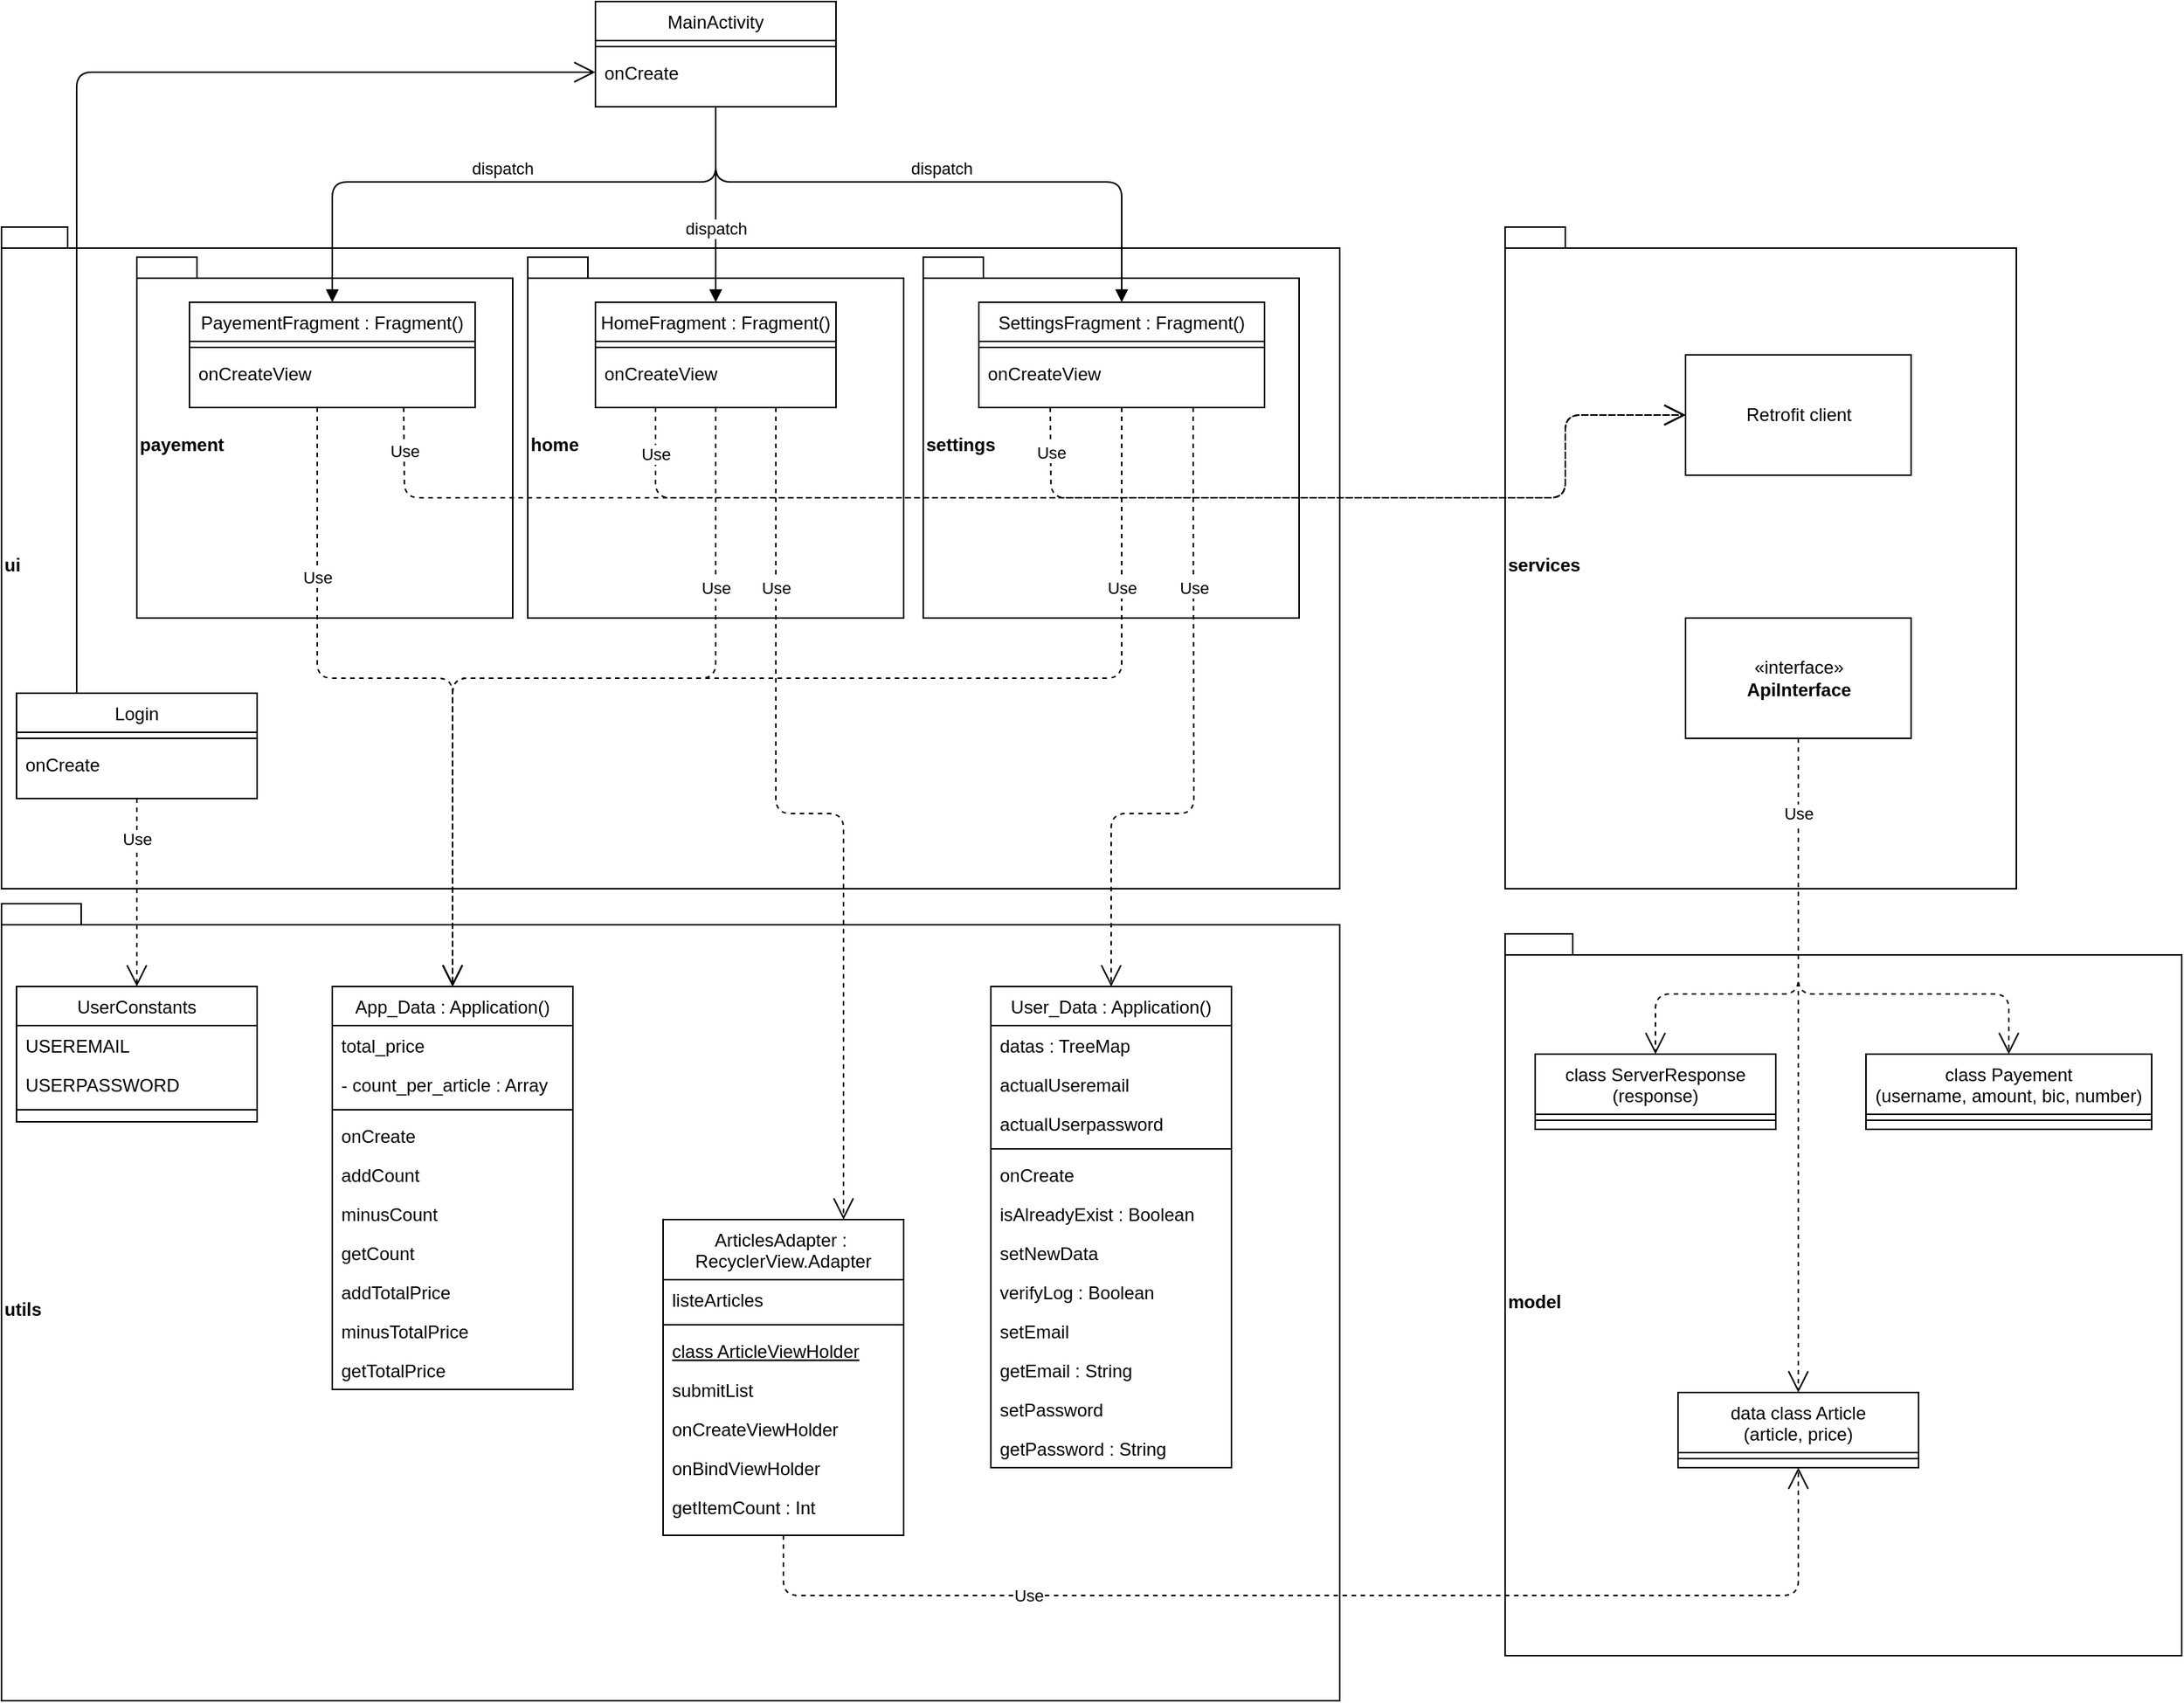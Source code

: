 <mxfile version="13.10.9" type="device"><diagram id="C5RBs43oDa-KdzZeNtuy" name="Page-1"><mxGraphModel dx="1599" dy="2527" grid="1" gridSize="10" guides="1" tooltips="1" connect="1" arrows="1" fold="1" page="1" pageScale="1" pageWidth="827" pageHeight="1169" math="0" shadow="0"><root><mxCell id="WIyWlLk6GJQsqaUBKTNV-0"/><mxCell id="WIyWlLk6GJQsqaUBKTNV-1" parent="WIyWlLk6GJQsqaUBKTNV-0"/><mxCell id="lRri1SCnU5KEi6W6dK1F-2" value="ui" style="shape=folder;fontStyle=1;spacingTop=10;tabWidth=40;tabHeight=14;tabPosition=left;html=1;align=left;" vertex="1" parent="WIyWlLk6GJQsqaUBKTNV-1"><mxGeometry x="1330" y="-90" width="890" height="440" as="geometry"/></mxCell><mxCell id="lRri1SCnU5KEi6W6dK1F-70" value="settings" style="shape=folder;fontStyle=1;spacingTop=10;tabWidth=40;tabHeight=14;tabPosition=left;html=1;align=left;" vertex="1" parent="WIyWlLk6GJQsqaUBKTNV-1"><mxGeometry x="1943" y="-70" width="250" height="240" as="geometry"/></mxCell><mxCell id="lRri1SCnU5KEi6W6dK1F-69" value="home" style="shape=folder;fontStyle=1;spacingTop=10;tabWidth=40;tabHeight=14;tabPosition=left;html=1;align=left;" vertex="1" parent="WIyWlLk6GJQsqaUBKTNV-1"><mxGeometry x="1680" y="-70" width="250" height="240" as="geometry"/></mxCell><mxCell id="lRri1SCnU5KEi6W6dK1F-68" value="payement" style="shape=folder;fontStyle=1;spacingTop=10;tabWidth=40;tabHeight=14;tabPosition=left;html=1;align=left;" vertex="1" parent="WIyWlLk6GJQsqaUBKTNV-1"><mxGeometry x="1420" y="-70" width="250" height="240" as="geometry"/></mxCell><mxCell id="lRri1SCnU5KEi6W6dK1F-0" value="model" style="shape=folder;fontStyle=1;spacingTop=10;tabWidth=40;tabHeight=14;tabPosition=left;html=1;align=left;" vertex="1" parent="WIyWlLk6GJQsqaUBKTNV-1"><mxGeometry x="2330" y="380" width="450" height="480" as="geometry"/></mxCell><mxCell id="lRri1SCnU5KEi6W6dK1F-1" value="services" style="shape=folder;fontStyle=1;spacingTop=10;tabWidth=40;tabHeight=14;tabPosition=left;html=1;align=left;" vertex="1" parent="WIyWlLk6GJQsqaUBKTNV-1"><mxGeometry x="2330" y="-90" width="340" height="440" as="geometry"/></mxCell><mxCell id="lRri1SCnU5KEi6W6dK1F-3" value="utils" style="shape=folder;fontStyle=1;spacingTop=10;tabWidth=40;tabHeight=14;tabPosition=left;html=1;align=left;" vertex="1" parent="WIyWlLk6GJQsqaUBKTNV-1"><mxGeometry x="1330" y="360" width="890" height="530" as="geometry"/></mxCell><mxCell id="lRri1SCnU5KEi6W6dK1F-4" value="MainActivity" style="swimlane;fontStyle=0;align=center;verticalAlign=top;childLayout=stackLayout;horizontal=1;startSize=26;horizontalStack=0;resizeParent=1;resizeLast=0;collapsible=1;marginBottom=0;rounded=0;shadow=0;strokeWidth=1;" vertex="1" parent="WIyWlLk6GJQsqaUBKTNV-1"><mxGeometry x="1725" y="-240" width="160" height="70" as="geometry"><mxRectangle x="550" y="140" width="160" height="26" as="alternateBounds"/></mxGeometry></mxCell><mxCell id="lRri1SCnU5KEi6W6dK1F-5" value="" style="line;html=1;strokeWidth=1;align=left;verticalAlign=middle;spacingTop=-1;spacingLeft=3;spacingRight=3;rotatable=0;labelPosition=right;points=[];portConstraint=eastwest;" vertex="1" parent="lRri1SCnU5KEi6W6dK1F-4"><mxGeometry y="26" width="160" height="8" as="geometry"/></mxCell><mxCell id="lRri1SCnU5KEi6W6dK1F-6" value="onCreate" style="text;align=left;verticalAlign=top;spacingLeft=4;spacingRight=4;overflow=hidden;rotatable=0;points=[[0,0.5],[1,0.5]];portConstraint=eastwest;" vertex="1" parent="lRri1SCnU5KEi6W6dK1F-4"><mxGeometry y="34" width="160" height="26" as="geometry"/></mxCell><mxCell id="lRri1SCnU5KEi6W6dK1F-7" value="Login" style="swimlane;fontStyle=0;align=center;verticalAlign=top;childLayout=stackLayout;horizontal=1;startSize=26;horizontalStack=0;resizeParent=1;resizeLast=0;collapsible=1;marginBottom=0;rounded=0;shadow=0;strokeWidth=1;" vertex="1" parent="WIyWlLk6GJQsqaUBKTNV-1"><mxGeometry x="1340" y="220" width="160" height="70" as="geometry"><mxRectangle x="230" y="140" width="160" height="26" as="alternateBounds"/></mxGeometry></mxCell><mxCell id="lRri1SCnU5KEi6W6dK1F-8" value="" style="line;html=1;strokeWidth=1;align=left;verticalAlign=middle;spacingTop=-1;spacingLeft=3;spacingRight=3;rotatable=0;labelPosition=right;points=[];portConstraint=eastwest;" vertex="1" parent="lRri1SCnU5KEi6W6dK1F-7"><mxGeometry y="26" width="160" height="8" as="geometry"/></mxCell><mxCell id="lRri1SCnU5KEi6W6dK1F-9" value="onCreate" style="text;align=left;verticalAlign=top;spacingLeft=4;spacingRight=4;overflow=hidden;rotatable=0;points=[[0,0.5],[1,0.5]];portConstraint=eastwest;" vertex="1" parent="lRri1SCnU5KEi6W6dK1F-7"><mxGeometry y="34" width="160" height="26" as="geometry"/></mxCell><mxCell id="lRri1SCnU5KEi6W6dK1F-10" value="UserConstants" style="swimlane;fontStyle=0;align=center;verticalAlign=top;childLayout=stackLayout;horizontal=1;startSize=26;horizontalStack=0;resizeParent=1;resizeLast=0;collapsible=1;marginBottom=0;rounded=0;shadow=0;strokeWidth=1;" vertex="1" parent="WIyWlLk6GJQsqaUBKTNV-1"><mxGeometry x="1340" y="415" width="160" height="90" as="geometry"><mxRectangle x="130" y="380" width="160" height="26" as="alternateBounds"/></mxGeometry></mxCell><mxCell id="lRri1SCnU5KEi6W6dK1F-11" value="USEREMAIL" style="text;align=left;verticalAlign=top;spacingLeft=4;spacingRight=4;overflow=hidden;rotatable=0;points=[[0,0.5],[1,0.5]];portConstraint=eastwest;" vertex="1" parent="lRri1SCnU5KEi6W6dK1F-10"><mxGeometry y="26" width="160" height="26" as="geometry"/></mxCell><mxCell id="lRri1SCnU5KEi6W6dK1F-12" value="USERPASSWORD" style="text;align=left;verticalAlign=top;spacingLeft=4;spacingRight=4;overflow=hidden;rotatable=0;points=[[0,0.5],[1,0.5]];portConstraint=eastwest;rounded=0;shadow=0;html=0;" vertex="1" parent="lRri1SCnU5KEi6W6dK1F-10"><mxGeometry y="52" width="160" height="26" as="geometry"/></mxCell><mxCell id="lRri1SCnU5KEi6W6dK1F-13" value="" style="line;html=1;strokeWidth=1;align=left;verticalAlign=middle;spacingTop=-1;spacingLeft=3;spacingRight=3;rotatable=0;labelPosition=right;points=[];portConstraint=eastwest;" vertex="1" parent="lRri1SCnU5KEi6W6dK1F-10"><mxGeometry y="78" width="160" height="8" as="geometry"/></mxCell><mxCell id="lRri1SCnU5KEi6W6dK1F-14" value="Retrofit client" style="html=1;" vertex="1" parent="WIyWlLk6GJQsqaUBKTNV-1"><mxGeometry x="2450" y="-5" width="150" height="80" as="geometry"/></mxCell><mxCell id="lRri1SCnU5KEi6W6dK1F-15" value="«interface»&lt;br&gt;&lt;b&gt;ApiInterface&lt;/b&gt;" style="html=1;" vertex="1" parent="WIyWlLk6GJQsqaUBKTNV-1"><mxGeometry x="2450" y="170" width="150" height="80" as="geometry"/></mxCell><mxCell id="lRri1SCnU5KEi6W6dK1F-16" value="SettingsFragment : Fragment()" style="swimlane;fontStyle=0;align=center;verticalAlign=top;childLayout=stackLayout;horizontal=1;startSize=26;horizontalStack=0;resizeParent=1;resizeLast=0;collapsible=1;marginBottom=0;rounded=0;shadow=0;strokeWidth=1;" vertex="1" parent="WIyWlLk6GJQsqaUBKTNV-1"><mxGeometry x="1980" y="-40" width="190" height="70" as="geometry"><mxRectangle x="340" y="380" width="170" height="26" as="alternateBounds"/></mxGeometry></mxCell><mxCell id="lRri1SCnU5KEi6W6dK1F-17" value="" style="line;html=1;strokeWidth=1;align=left;verticalAlign=middle;spacingTop=-1;spacingLeft=3;spacingRight=3;rotatable=0;labelPosition=right;points=[];portConstraint=eastwest;" vertex="1" parent="lRri1SCnU5KEi6W6dK1F-16"><mxGeometry y="26" width="190" height="8" as="geometry"/></mxCell><mxCell id="lRri1SCnU5KEi6W6dK1F-18" value="onCreateView" style="text;align=left;verticalAlign=top;spacingLeft=4;spacingRight=4;overflow=hidden;rotatable=0;points=[[0,0.5],[1,0.5]];portConstraint=eastwest;" vertex="1" parent="lRri1SCnU5KEi6W6dK1F-16"><mxGeometry y="34" width="190" height="26" as="geometry"/></mxCell><mxCell id="lRri1SCnU5KEi6W6dK1F-19" value="HomeFragment : Fragment()" style="swimlane;fontStyle=0;align=center;verticalAlign=top;childLayout=stackLayout;horizontal=1;startSize=26;horizontalStack=0;resizeParent=1;resizeLast=0;collapsible=1;marginBottom=0;rounded=0;shadow=0;strokeWidth=1;" vertex="1" parent="WIyWlLk6GJQsqaUBKTNV-1"><mxGeometry x="1725" y="-40" width="160" height="70" as="geometry"><mxRectangle x="340" y="380" width="170" height="26" as="alternateBounds"/></mxGeometry></mxCell><mxCell id="lRri1SCnU5KEi6W6dK1F-20" value="" style="line;html=1;strokeWidth=1;align=left;verticalAlign=middle;spacingTop=-1;spacingLeft=3;spacingRight=3;rotatable=0;labelPosition=right;points=[];portConstraint=eastwest;" vertex="1" parent="lRri1SCnU5KEi6W6dK1F-19"><mxGeometry y="26" width="160" height="8" as="geometry"/></mxCell><mxCell id="lRri1SCnU5KEi6W6dK1F-21" value="onCreateView" style="text;align=left;verticalAlign=top;spacingLeft=4;spacingRight=4;overflow=hidden;rotatable=0;points=[[0,0.5],[1,0.5]];portConstraint=eastwest;" vertex="1" parent="lRri1SCnU5KEi6W6dK1F-19"><mxGeometry y="34" width="160" height="26" as="geometry"/></mxCell><mxCell id="lRri1SCnU5KEi6W6dK1F-22" value="PayementFragment : Fragment()" style="swimlane;fontStyle=0;align=center;verticalAlign=top;childLayout=stackLayout;horizontal=1;startSize=26;horizontalStack=0;resizeParent=1;resizeLast=0;collapsible=1;marginBottom=0;rounded=0;shadow=0;strokeWidth=1;" vertex="1" parent="WIyWlLk6GJQsqaUBKTNV-1"><mxGeometry x="1455" y="-40" width="190" height="70" as="geometry"><mxRectangle x="340" y="380" width="170" height="26" as="alternateBounds"/></mxGeometry></mxCell><mxCell id="lRri1SCnU5KEi6W6dK1F-23" value="" style="line;html=1;strokeWidth=1;align=left;verticalAlign=middle;spacingTop=-1;spacingLeft=3;spacingRight=3;rotatable=0;labelPosition=right;points=[];portConstraint=eastwest;" vertex="1" parent="lRri1SCnU5KEi6W6dK1F-22"><mxGeometry y="26" width="190" height="8" as="geometry"/></mxCell><mxCell id="lRri1SCnU5KEi6W6dK1F-24" value="onCreateView" style="text;align=left;verticalAlign=top;spacingLeft=4;spacingRight=4;overflow=hidden;rotatable=0;points=[[0,0.5],[1,0.5]];portConstraint=eastwest;" vertex="1" parent="lRri1SCnU5KEi6W6dK1F-22"><mxGeometry y="34" width="190" height="26" as="geometry"/></mxCell><mxCell id="lRri1SCnU5KEi6W6dK1F-29" value="class Payement&#10;(username, amount, bic, number)" style="swimlane;fontStyle=0;align=center;verticalAlign=top;childLayout=stackLayout;horizontal=1;startSize=40;horizontalStack=0;resizeParent=1;resizeLast=0;collapsible=1;marginBottom=0;rounded=0;shadow=0;strokeWidth=1;" vertex="1" parent="WIyWlLk6GJQsqaUBKTNV-1"><mxGeometry x="2570" y="460" width="190" height="50" as="geometry"><mxRectangle x="230" y="140" width="160" height="26" as="alternateBounds"/></mxGeometry></mxCell><mxCell id="lRri1SCnU5KEi6W6dK1F-30" value="" style="line;html=1;strokeWidth=1;align=left;verticalAlign=middle;spacingTop=-1;spacingLeft=3;spacingRight=3;rotatable=0;labelPosition=right;points=[];portConstraint=eastwest;" vertex="1" parent="lRri1SCnU5KEi6W6dK1F-29"><mxGeometry y="40" width="190" height="8" as="geometry"/></mxCell><mxCell id="lRri1SCnU5KEi6W6dK1F-31" value="class ServerResponse&#10;(response)" style="swimlane;fontStyle=0;align=center;verticalAlign=top;childLayout=stackLayout;horizontal=1;startSize=40;horizontalStack=0;resizeParent=1;resizeLast=0;collapsible=1;marginBottom=0;rounded=0;shadow=0;strokeWidth=1;" vertex="1" parent="WIyWlLk6GJQsqaUBKTNV-1"><mxGeometry x="2350" y="460" width="160" height="50" as="geometry"><mxRectangle x="230" y="140" width="160" height="26" as="alternateBounds"/></mxGeometry></mxCell><mxCell id="lRri1SCnU5KEi6W6dK1F-32" value="" style="line;html=1;strokeWidth=1;align=left;verticalAlign=middle;spacingTop=-1;spacingLeft=3;spacingRight=3;rotatable=0;labelPosition=right;points=[];portConstraint=eastwest;" vertex="1" parent="lRri1SCnU5KEi6W6dK1F-31"><mxGeometry y="40" width="160" height="8" as="geometry"/></mxCell><mxCell id="lRri1SCnU5KEi6W6dK1F-33" value="data class Article&#10;(article, price)" style="swimlane;fontStyle=0;align=center;verticalAlign=top;childLayout=stackLayout;horizontal=1;startSize=40;horizontalStack=0;resizeParent=1;resizeLast=0;collapsible=1;marginBottom=0;rounded=0;shadow=0;strokeWidth=1;" vertex="1" parent="WIyWlLk6GJQsqaUBKTNV-1"><mxGeometry x="2445" y="685" width="160" height="50" as="geometry"><mxRectangle x="230" y="140" width="160" height="26" as="alternateBounds"/></mxGeometry></mxCell><mxCell id="lRri1SCnU5KEi6W6dK1F-34" value="" style="line;html=1;strokeWidth=1;align=left;verticalAlign=middle;spacingTop=-1;spacingLeft=3;spacingRight=3;rotatable=0;labelPosition=right;points=[];portConstraint=eastwest;" vertex="1" parent="lRri1SCnU5KEi6W6dK1F-33"><mxGeometry y="40" width="160" height="8" as="geometry"/></mxCell><mxCell id="lRri1SCnU5KEi6W6dK1F-35" value="App_Data : Application()" style="swimlane;fontStyle=0;align=center;verticalAlign=top;childLayout=stackLayout;horizontal=1;startSize=26;horizontalStack=0;resizeParent=1;resizeLast=0;collapsible=1;marginBottom=0;rounded=0;shadow=0;strokeWidth=1;" vertex="1" parent="WIyWlLk6GJQsqaUBKTNV-1"><mxGeometry x="1550" y="415" width="160" height="268" as="geometry"><mxRectangle x="130" y="380" width="160" height="26" as="alternateBounds"/></mxGeometry></mxCell><mxCell id="lRri1SCnU5KEi6W6dK1F-36" value="total_price" style="text;align=left;verticalAlign=top;spacingLeft=4;spacingRight=4;overflow=hidden;rotatable=0;points=[[0,0.5],[1,0.5]];portConstraint=eastwest;" vertex="1" parent="lRri1SCnU5KEi6W6dK1F-35"><mxGeometry y="26" width="160" height="26" as="geometry"/></mxCell><mxCell id="lRri1SCnU5KEi6W6dK1F-37" value="- count_per_article : Array" style="text;align=left;verticalAlign=top;spacingLeft=4;spacingRight=4;overflow=hidden;rotatable=0;points=[[0,0.5],[1,0.5]];portConstraint=eastwest;rounded=0;shadow=0;html=0;" vertex="1" parent="lRri1SCnU5KEi6W6dK1F-35"><mxGeometry y="52" width="160" height="26" as="geometry"/></mxCell><mxCell id="lRri1SCnU5KEi6W6dK1F-38" value="" style="line;html=1;strokeWidth=1;align=left;verticalAlign=middle;spacingTop=-1;spacingLeft=3;spacingRight=3;rotatable=0;labelPosition=right;points=[];portConstraint=eastwest;" vertex="1" parent="lRri1SCnU5KEi6W6dK1F-35"><mxGeometry y="78" width="160" height="8" as="geometry"/></mxCell><mxCell id="lRri1SCnU5KEi6W6dK1F-39" value="onCreate" style="text;align=left;verticalAlign=top;spacingLeft=4;spacingRight=4;overflow=hidden;rotatable=0;points=[[0,0.5],[1,0.5]];portConstraint=eastwest;fontStyle=0" vertex="1" parent="lRri1SCnU5KEi6W6dK1F-35"><mxGeometry y="86" width="160" height="26" as="geometry"/></mxCell><mxCell id="lRri1SCnU5KEi6W6dK1F-40" value="addCount" style="text;align=left;verticalAlign=top;spacingLeft=4;spacingRight=4;overflow=hidden;rotatable=0;points=[[0,0.5],[1,0.5]];portConstraint=eastwest;fontStyle=0" vertex="1" parent="lRri1SCnU5KEi6W6dK1F-35"><mxGeometry y="112" width="160" height="26" as="geometry"/></mxCell><mxCell id="lRri1SCnU5KEi6W6dK1F-41" value="minusCount" style="text;align=left;verticalAlign=top;spacingLeft=4;spacingRight=4;overflow=hidden;rotatable=0;points=[[0,0.5],[1,0.5]];portConstraint=eastwest;" vertex="1" parent="lRri1SCnU5KEi6W6dK1F-35"><mxGeometry y="138" width="160" height="26" as="geometry"/></mxCell><mxCell id="lRri1SCnU5KEi6W6dK1F-42" value="getCount" style="text;align=left;verticalAlign=top;spacingLeft=4;spacingRight=4;overflow=hidden;rotatable=0;points=[[0,0.5],[1,0.5]];portConstraint=eastwest;" vertex="1" parent="lRri1SCnU5KEi6W6dK1F-35"><mxGeometry y="164" width="160" height="26" as="geometry"/></mxCell><mxCell id="lRri1SCnU5KEi6W6dK1F-43" value="addTotalPrice" style="text;align=left;verticalAlign=top;spacingLeft=4;spacingRight=4;overflow=hidden;rotatable=0;points=[[0,0.5],[1,0.5]];portConstraint=eastwest;" vertex="1" parent="lRri1SCnU5KEi6W6dK1F-35"><mxGeometry y="190" width="160" height="26" as="geometry"/></mxCell><mxCell id="lRri1SCnU5KEi6W6dK1F-44" value="minusTotalPrice" style="text;align=left;verticalAlign=top;spacingLeft=4;spacingRight=4;overflow=hidden;rotatable=0;points=[[0,0.5],[1,0.5]];portConstraint=eastwest;" vertex="1" parent="lRri1SCnU5KEi6W6dK1F-35"><mxGeometry y="216" width="160" height="26" as="geometry"/></mxCell><mxCell id="lRri1SCnU5KEi6W6dK1F-45" value="getTotalPrice" style="text;align=left;verticalAlign=top;spacingLeft=4;spacingRight=4;overflow=hidden;rotatable=0;points=[[0,0.5],[1,0.5]];portConstraint=eastwest;" vertex="1" parent="lRri1SCnU5KEi6W6dK1F-35"><mxGeometry y="242" width="160" height="26" as="geometry"/></mxCell><mxCell id="lRri1SCnU5KEi6W6dK1F-46" value="User_Data : Application()" style="swimlane;fontStyle=0;align=center;verticalAlign=top;childLayout=stackLayout;horizontal=1;startSize=26;horizontalStack=0;resizeParent=1;resizeLast=0;collapsible=1;marginBottom=0;rounded=0;shadow=0;strokeWidth=1;" vertex="1" parent="WIyWlLk6GJQsqaUBKTNV-1"><mxGeometry x="1988" y="415" width="160" height="320" as="geometry"><mxRectangle x="130" y="380" width="160" height="26" as="alternateBounds"/></mxGeometry></mxCell><mxCell id="lRri1SCnU5KEi6W6dK1F-47" value="datas : TreeMap" style="text;align=left;verticalAlign=top;spacingLeft=4;spacingRight=4;overflow=hidden;rotatable=0;points=[[0,0.5],[1,0.5]];portConstraint=eastwest;" vertex="1" parent="lRri1SCnU5KEi6W6dK1F-46"><mxGeometry y="26" width="160" height="26" as="geometry"/></mxCell><mxCell id="lRri1SCnU5KEi6W6dK1F-48" value="actualUseremail" style="text;align=left;verticalAlign=top;spacingLeft=4;spacingRight=4;overflow=hidden;rotatable=0;points=[[0,0.5],[1,0.5]];portConstraint=eastwest;rounded=0;shadow=0;html=0;" vertex="1" parent="lRri1SCnU5KEi6W6dK1F-46"><mxGeometry y="52" width="160" height="26" as="geometry"/></mxCell><mxCell id="lRri1SCnU5KEi6W6dK1F-49" value="actualUserpassword" style="text;align=left;verticalAlign=top;spacingLeft=4;spacingRight=4;overflow=hidden;rotatable=0;points=[[0,0.5],[1,0.5]];portConstraint=eastwest;rounded=0;shadow=0;html=0;" vertex="1" parent="lRri1SCnU5KEi6W6dK1F-46"><mxGeometry y="78" width="160" height="26" as="geometry"/></mxCell><mxCell id="lRri1SCnU5KEi6W6dK1F-50" value="" style="line;html=1;strokeWidth=1;align=left;verticalAlign=middle;spacingTop=-1;spacingLeft=3;spacingRight=3;rotatable=0;labelPosition=right;points=[];portConstraint=eastwest;" vertex="1" parent="lRri1SCnU5KEi6W6dK1F-46"><mxGeometry y="104" width="160" height="8" as="geometry"/></mxCell><mxCell id="lRri1SCnU5KEi6W6dK1F-51" value="onCreate" style="text;align=left;verticalAlign=top;spacingLeft=4;spacingRight=4;overflow=hidden;rotatable=0;points=[[0,0.5],[1,0.5]];portConstraint=eastwest;fontStyle=0" vertex="1" parent="lRri1SCnU5KEi6W6dK1F-46"><mxGeometry y="112" width="160" height="26" as="geometry"/></mxCell><mxCell id="lRri1SCnU5KEi6W6dK1F-52" value="isAlreadyExist : Boolean" style="text;align=left;verticalAlign=top;spacingLeft=4;spacingRight=4;overflow=hidden;rotatable=0;points=[[0,0.5],[1,0.5]];portConstraint=eastwest;" vertex="1" parent="lRri1SCnU5KEi6W6dK1F-46"><mxGeometry y="138" width="160" height="26" as="geometry"/></mxCell><mxCell id="lRri1SCnU5KEi6W6dK1F-53" value="setNewData" style="text;align=left;verticalAlign=top;spacingLeft=4;spacingRight=4;overflow=hidden;rotatable=0;points=[[0,0.5],[1,0.5]];portConstraint=eastwest;" vertex="1" parent="lRri1SCnU5KEi6W6dK1F-46"><mxGeometry y="164" width="160" height="26" as="geometry"/></mxCell><mxCell id="lRri1SCnU5KEi6W6dK1F-54" value="verifyLog : Boolean" style="text;align=left;verticalAlign=top;spacingLeft=4;spacingRight=4;overflow=hidden;rotatable=0;points=[[0,0.5],[1,0.5]];portConstraint=eastwest;" vertex="1" parent="lRri1SCnU5KEi6W6dK1F-46"><mxGeometry y="190" width="160" height="26" as="geometry"/></mxCell><mxCell id="lRri1SCnU5KEi6W6dK1F-55" value="setEmail" style="text;align=left;verticalAlign=top;spacingLeft=4;spacingRight=4;overflow=hidden;rotatable=0;points=[[0,0.5],[1,0.5]];portConstraint=eastwest;" vertex="1" parent="lRri1SCnU5KEi6W6dK1F-46"><mxGeometry y="216" width="160" height="26" as="geometry"/></mxCell><mxCell id="lRri1SCnU5KEi6W6dK1F-56" value="getEmail : String" style="text;align=left;verticalAlign=top;spacingLeft=4;spacingRight=4;overflow=hidden;rotatable=0;points=[[0,0.5],[1,0.5]];portConstraint=eastwest;" vertex="1" parent="lRri1SCnU5KEi6W6dK1F-46"><mxGeometry y="242" width="160" height="26" as="geometry"/></mxCell><mxCell id="lRri1SCnU5KEi6W6dK1F-57" value="setPassword" style="text;align=left;verticalAlign=top;spacingLeft=4;spacingRight=4;overflow=hidden;rotatable=0;points=[[0,0.5],[1,0.5]];portConstraint=eastwest;" vertex="1" parent="lRri1SCnU5KEi6W6dK1F-46"><mxGeometry y="268" width="160" height="26" as="geometry"/></mxCell><mxCell id="lRri1SCnU5KEi6W6dK1F-58" value="getPassword : String" style="text;align=left;verticalAlign=top;spacingLeft=4;spacingRight=4;overflow=hidden;rotatable=0;points=[[0,0.5],[1,0.5]];portConstraint=eastwest;" vertex="1" parent="lRri1SCnU5KEi6W6dK1F-46"><mxGeometry y="294" width="160" height="26" as="geometry"/></mxCell><mxCell id="lRri1SCnU5KEi6W6dK1F-59" value="ArticlesAdapter : &#10;RecyclerView.Adapter" style="swimlane;fontStyle=0;align=center;verticalAlign=top;childLayout=stackLayout;horizontal=1;startSize=40;horizontalStack=0;resizeParent=1;resizeLast=0;collapsible=1;marginBottom=0;rounded=0;shadow=0;strokeWidth=1;" vertex="1" parent="WIyWlLk6GJQsqaUBKTNV-1"><mxGeometry x="1770" y="570" width="160" height="210" as="geometry"><mxRectangle x="10" y="140" width="160" height="26" as="alternateBounds"/></mxGeometry></mxCell><mxCell id="lRri1SCnU5KEi6W6dK1F-60" value="listeArticles" style="text;align=left;verticalAlign=top;spacingLeft=4;spacingRight=4;overflow=hidden;rotatable=0;points=[[0,0.5],[1,0.5]];portConstraint=eastwest;" vertex="1" parent="lRri1SCnU5KEi6W6dK1F-59"><mxGeometry y="40" width="160" height="26" as="geometry"/></mxCell><mxCell id="lRri1SCnU5KEi6W6dK1F-61" value="" style="line;html=1;strokeWidth=1;align=left;verticalAlign=middle;spacingTop=-1;spacingLeft=3;spacingRight=3;rotatable=0;labelPosition=right;points=[];portConstraint=eastwest;" vertex="1" parent="lRri1SCnU5KEi6W6dK1F-59"><mxGeometry y="66" width="160" height="8" as="geometry"/></mxCell><mxCell id="lRri1SCnU5KEi6W6dK1F-62" value="class ArticleViewHolder" style="text;align=left;verticalAlign=top;spacingLeft=4;spacingRight=4;overflow=hidden;rotatable=0;points=[[0,0.5],[1,0.5]];portConstraint=eastwest;fontStyle=4" vertex="1" parent="lRri1SCnU5KEi6W6dK1F-59"><mxGeometry y="74" width="160" height="26" as="geometry"/></mxCell><mxCell id="lRri1SCnU5KEi6W6dK1F-63" value="submitList" style="text;align=left;verticalAlign=top;spacingLeft=4;spacingRight=4;overflow=hidden;rotatable=0;points=[[0,0.5],[1,0.5]];portConstraint=eastwest;" vertex="1" parent="lRri1SCnU5KEi6W6dK1F-59"><mxGeometry y="100" width="160" height="26" as="geometry"/></mxCell><mxCell id="lRri1SCnU5KEi6W6dK1F-64" value="onCreateViewHolder" style="text;align=left;verticalAlign=top;spacingLeft=4;spacingRight=4;overflow=hidden;rotatable=0;points=[[0,0.5],[1,0.5]];portConstraint=eastwest;" vertex="1" parent="lRri1SCnU5KEi6W6dK1F-59"><mxGeometry y="126" width="160" height="26" as="geometry"/></mxCell><mxCell id="lRri1SCnU5KEi6W6dK1F-65" value="onBindViewHolder" style="text;align=left;verticalAlign=top;spacingLeft=4;spacingRight=4;overflow=hidden;rotatable=0;points=[[0,0.5],[1,0.5]];portConstraint=eastwest;" vertex="1" parent="lRri1SCnU5KEi6W6dK1F-59"><mxGeometry y="152" width="160" height="26" as="geometry"/></mxCell><mxCell id="lRri1SCnU5KEi6W6dK1F-66" value="getItemCount : Int" style="text;align=left;verticalAlign=top;spacingLeft=4;spacingRight=4;overflow=hidden;rotatable=0;points=[[0,0.5],[1,0.5]];portConstraint=eastwest;" vertex="1" parent="lRri1SCnU5KEi6W6dK1F-59"><mxGeometry y="178" width="160" height="26" as="geometry"/></mxCell><mxCell id="lRri1SCnU5KEi6W6dK1F-72" value="dispatch" style="html=1;verticalAlign=bottom;endArrow=block;exitX=0.5;exitY=1;exitDx=0;exitDy=0;entryX=0.5;entryY=0;entryDx=0;entryDy=0;" edge="1" parent="WIyWlLk6GJQsqaUBKTNV-1" source="lRri1SCnU5KEi6W6dK1F-4" target="lRri1SCnU5KEi6W6dK1F-19"><mxGeometry x="0.385" width="80" relative="1" as="geometry"><mxPoint x="1750" y="-95.5" as="sourcePoint"/><mxPoint x="1830" y="-95.5" as="targetPoint"/><mxPoint as="offset"/></mxGeometry></mxCell><mxCell id="lRri1SCnU5KEi6W6dK1F-73" value="dispatch" style="html=1;verticalAlign=bottom;endArrow=block;exitX=0.5;exitY=1;exitDx=0;exitDy=0;entryX=0.5;entryY=0;entryDx=0;entryDy=0;" edge="1" parent="WIyWlLk6GJQsqaUBKTNV-1" source="lRri1SCnU5KEi6W6dK1F-4" target="lRri1SCnU5KEi6W6dK1F-16"><mxGeometry width="80" relative="1" as="geometry"><mxPoint x="1943" y="-140" as="sourcePoint"/><mxPoint x="2023" y="-140" as="targetPoint"/><Array as="points"><mxPoint x="1805" y="-120"/><mxPoint x="2075" y="-120"/></Array></mxGeometry></mxCell><mxCell id="lRri1SCnU5KEi6W6dK1F-74" value="dispatch" style="html=1;verticalAlign=bottom;endArrow=block;exitX=0.5;exitY=1;exitDx=0;exitDy=0;entryX=0.5;entryY=0;entryDx=0;entryDy=0;" edge="1" parent="WIyWlLk6GJQsqaUBKTNV-1" source="lRri1SCnU5KEi6W6dK1F-4" target="lRri1SCnU5KEi6W6dK1F-22"><mxGeometry width="80" relative="1" as="geometry"><mxPoint x="1654" y="-140" as="sourcePoint"/><mxPoint x="1734" y="-140" as="targetPoint"/><Array as="points"><mxPoint x="1805" y="-120"/><mxPoint x="1550" y="-120"/></Array></mxGeometry></mxCell><mxCell id="lRri1SCnU5KEi6W6dK1F-75" value="" style="endArrow=open;endFill=1;endSize=12;html=1;exitX=0.25;exitY=0;exitDx=0;exitDy=0;entryX=0;entryY=0.5;entryDx=0;entryDy=0;" edge="1" parent="WIyWlLk6GJQsqaUBKTNV-1" source="lRri1SCnU5KEi6W6dK1F-7" target="lRri1SCnU5KEi6W6dK1F-6"><mxGeometry width="160" relative="1" as="geometry"><mxPoint x="1230" y="100" as="sourcePoint"/><mxPoint x="1390" y="100" as="targetPoint"/><Array as="points"><mxPoint x="1380" y="-193"/></Array></mxGeometry></mxCell><mxCell id="lRri1SCnU5KEi6W6dK1F-76" value="Use" style="endArrow=open;endSize=12;dashed=1;html=1;exitX=0.5;exitY=1;exitDx=0;exitDy=0;entryX=0.5;entryY=0;entryDx=0;entryDy=0;" edge="1" parent="WIyWlLk6GJQsqaUBKTNV-1" source="lRri1SCnU5KEi6W6dK1F-7" target="lRri1SCnU5KEi6W6dK1F-10"><mxGeometry x="-0.571" width="160" relative="1" as="geometry"><mxPoint x="1350" y="320" as="sourcePoint"/><mxPoint x="1510" y="320" as="targetPoint"/><mxPoint as="offset"/></mxGeometry></mxCell><mxCell id="lRri1SCnU5KEi6W6dK1F-77" value="Use" style="endArrow=open;endSize=12;dashed=1;html=1;entryX=0.5;entryY=0;entryDx=0;entryDy=0;" edge="1" parent="WIyWlLk6GJQsqaUBKTNV-1" target="lRri1SCnU5KEi6W6dK1F-35"><mxGeometry x="-0.525" width="160" relative="1" as="geometry"><mxPoint x="1540" y="30" as="sourcePoint"/><mxPoint x="1730" y="270" as="targetPoint"/><Array as="points"><mxPoint x="1540" y="210"/><mxPoint x="1630" y="210"/></Array><mxPoint as="offset"/></mxGeometry></mxCell><mxCell id="lRri1SCnU5KEi6W6dK1F-78" value="Use" style="endArrow=open;endSize=12;dashed=1;html=1;exitX=0.5;exitY=1;exitDx=0;exitDy=0;entryX=0.5;entryY=0;entryDx=0;entryDy=0;" edge="1" parent="WIyWlLk6GJQsqaUBKTNV-1" source="lRri1SCnU5KEi6W6dK1F-19" target="lRri1SCnU5KEi6W6dK1F-35"><mxGeometry x="-0.571" width="160" relative="1" as="geometry"><mxPoint x="1725" y="290" as="sourcePoint"/><mxPoint x="1885" y="290" as="targetPoint"/><Array as="points"><mxPoint x="1805" y="210"/><mxPoint x="1630" y="210"/></Array><mxPoint as="offset"/></mxGeometry></mxCell><mxCell id="lRri1SCnU5KEi6W6dK1F-79" value="Use" style="endArrow=open;endSize=12;dashed=1;html=1;exitX=0.5;exitY=1;exitDx=0;exitDy=0;entryX=0.5;entryY=0;entryDx=0;entryDy=0;" edge="1" parent="WIyWlLk6GJQsqaUBKTNV-1" source="lRri1SCnU5KEi6W6dK1F-16" target="lRri1SCnU5KEi6W6dK1F-35"><mxGeometry x="-0.711" width="160" relative="1" as="geometry"><mxPoint x="1850" y="249" as="sourcePoint"/><mxPoint x="2010" y="249" as="targetPoint"/><Array as="points"><mxPoint x="2075" y="210"/><mxPoint x="1630" y="210"/></Array><mxPoint as="offset"/></mxGeometry></mxCell><mxCell id="lRri1SCnU5KEi6W6dK1F-80" value="Use" style="endArrow=open;endSize=12;dashed=1;html=1;exitX=0.75;exitY=1;exitDx=0;exitDy=0;entryX=0.75;entryY=0;entryDx=0;entryDy=0;" edge="1" parent="WIyWlLk6GJQsqaUBKTNV-1" source="lRri1SCnU5KEi6W6dK1F-19" target="lRri1SCnU5KEi6W6dK1F-59"><mxGeometry x="-0.59" width="160" relative="1" as="geometry"><mxPoint x="1770" y="300" as="sourcePoint"/><mxPoint x="1805" y="582" as="targetPoint"/><Array as="points"><mxPoint x="1845" y="300"/><mxPoint x="1890" y="300"/></Array><mxPoint as="offset"/></mxGeometry></mxCell><mxCell id="lRri1SCnU5KEi6W6dK1F-81" value="Use" style="endArrow=open;endSize=12;dashed=1;html=1;exitX=0.75;exitY=1;exitDx=0;exitDy=0;entryX=0.5;entryY=0;entryDx=0;entryDy=0;" edge="1" parent="WIyWlLk6GJQsqaUBKTNV-1" source="lRri1SCnU5KEi6W6dK1F-16" target="lRri1SCnU5KEi6W6dK1F-46"><mxGeometry x="-0.455" width="160" relative="1" as="geometry"><mxPoint x="1950" y="290" as="sourcePoint"/><mxPoint x="2110" y="290" as="targetPoint"/><Array as="points"><mxPoint x="2123" y="300"/><mxPoint x="2068" y="300"/></Array><mxPoint as="offset"/></mxGeometry></mxCell><mxCell id="lRri1SCnU5KEi6W6dK1F-83" value="Use" style="endArrow=open;endSize=12;dashed=1;html=1;exitX=0.5;exitY=1;exitDx=0;exitDy=0;entryX=0.5;entryY=1;entryDx=0;entryDy=0;" edge="1" parent="WIyWlLk6GJQsqaUBKTNV-1" source="lRri1SCnU5KEi6W6dK1F-59" target="lRri1SCnU5KEi6W6dK1F-33"><mxGeometry x="-0.494" width="160" relative="1" as="geometry"><mxPoint x="2120" y="780" as="sourcePoint"/><mxPoint x="2280" y="780" as="targetPoint"/><Array as="points"><mxPoint x="1850" y="820"/><mxPoint x="2525" y="820"/></Array><mxPoint as="offset"/></mxGeometry></mxCell><mxCell id="lRri1SCnU5KEi6W6dK1F-85" value="Use" style="endArrow=open;endSize=12;dashed=1;html=1;exitX=0.75;exitY=1;exitDx=0;exitDy=0;entryX=0;entryY=0.5;entryDx=0;entryDy=0;" edge="1" parent="WIyWlLk6GJQsqaUBKTNV-1" source="lRri1SCnU5KEi6W6dK1F-22" target="lRri1SCnU5KEi6W6dK1F-14"><mxGeometry x="-0.938" width="160" relative="1" as="geometry"><mxPoint x="1600" y="100" as="sourcePoint"/><mxPoint x="1760" y="100" as="targetPoint"/><Array as="points"><mxPoint x="1598" y="90"/><mxPoint x="2370" y="90"/><mxPoint x="2370" y="35"/></Array><mxPoint y="-1" as="offset"/></mxGeometry></mxCell><mxCell id="lRri1SCnU5KEi6W6dK1F-86" value="Use" style="endArrow=open;endSize=12;dashed=1;html=1;exitX=0.25;exitY=1;exitDx=0;exitDy=0;entryX=0;entryY=0.5;entryDx=0;entryDy=0;" edge="1" parent="WIyWlLk6GJQsqaUBKTNV-1" source="lRri1SCnU5KEi6W6dK1F-19" target="lRri1SCnU5KEi6W6dK1F-14"><mxGeometry x="-0.924" width="160" relative="1" as="geometry"><mxPoint x="1890" y="254.5" as="sourcePoint"/><mxPoint x="2050" y="254.5" as="targetPoint"/><Array as="points"><mxPoint x="1765" y="90"/><mxPoint x="2370" y="90"/><mxPoint x="2370" y="35"/></Array><mxPoint as="offset"/></mxGeometry></mxCell><mxCell id="lRri1SCnU5KEi6W6dK1F-87" value="Use" style="endArrow=open;endSize=12;dashed=1;html=1;exitX=0.25;exitY=1;exitDx=0;exitDy=0;entryX=0;entryY=0.5;entryDx=0;entryDy=0;" edge="1" parent="WIyWlLk6GJQsqaUBKTNV-1" source="lRri1SCnU5KEi6W6dK1F-16" target="lRri1SCnU5KEi6W6dK1F-14"><mxGeometry x="-0.886" width="160" relative="1" as="geometry"><mxPoint x="1908" y="254.5" as="sourcePoint"/><mxPoint x="2068" y="254.5" as="targetPoint"/><Array as="points"><mxPoint x="2028" y="90"/><mxPoint x="2370" y="90"/><mxPoint x="2370" y="35"/></Array><mxPoint as="offset"/></mxGeometry></mxCell><mxCell id="lRri1SCnU5KEi6W6dK1F-88" value="Use" style="endArrow=open;endSize=12;dashed=1;html=1;exitX=0.5;exitY=1;exitDx=0;exitDy=0;entryX=0.5;entryY=0;entryDx=0;entryDy=0;" edge="1" parent="WIyWlLk6GJQsqaUBKTNV-1" source="lRri1SCnU5KEi6W6dK1F-15" target="lRri1SCnU5KEi6W6dK1F-33"><mxGeometry x="-0.77" width="160" relative="1" as="geometry"><mxPoint x="2430" y="300" as="sourcePoint"/><mxPoint x="2590" y="300" as="targetPoint"/><mxPoint as="offset"/></mxGeometry></mxCell><mxCell id="lRri1SCnU5KEi6W6dK1F-89" value="Use" style="endArrow=open;endSize=12;dashed=1;html=1;exitX=0.5;exitY=1;exitDx=0;exitDy=0;entryX=0.5;entryY=0;entryDx=0;entryDy=0;" edge="1" parent="WIyWlLk6GJQsqaUBKTNV-1" source="lRri1SCnU5KEi6W6dK1F-15" target="lRri1SCnU5KEi6W6dK1F-31"><mxGeometry x="-0.672" width="160" relative="1" as="geometry"><mxPoint x="2520" y="574.5" as="sourcePoint"/><mxPoint x="2680" y="574.5" as="targetPoint"/><Array as="points"><mxPoint x="2525" y="420"/><mxPoint x="2430" y="420"/></Array><mxPoint as="offset"/></mxGeometry></mxCell><mxCell id="lRri1SCnU5KEi6W6dK1F-90" value="Use" style="endArrow=open;endSize=12;dashed=1;html=1;exitX=0.5;exitY=1;exitDx=0;exitDy=0;entryX=0.5;entryY=0;entryDx=0;entryDy=0;" edge="1" parent="WIyWlLk6GJQsqaUBKTNV-1" source="lRri1SCnU5KEi6W6dK1F-15" target="lRri1SCnU5KEi6W6dK1F-29"><mxGeometry x="-0.714" width="160" relative="1" as="geometry"><mxPoint x="2520" y="430" as="sourcePoint"/><mxPoint x="2680" y="430" as="targetPoint"/><Array as="points"><mxPoint x="2525" y="420"/><mxPoint x="2665" y="420"/></Array><mxPoint as="offset"/></mxGeometry></mxCell></root></mxGraphModel></diagram></mxfile>